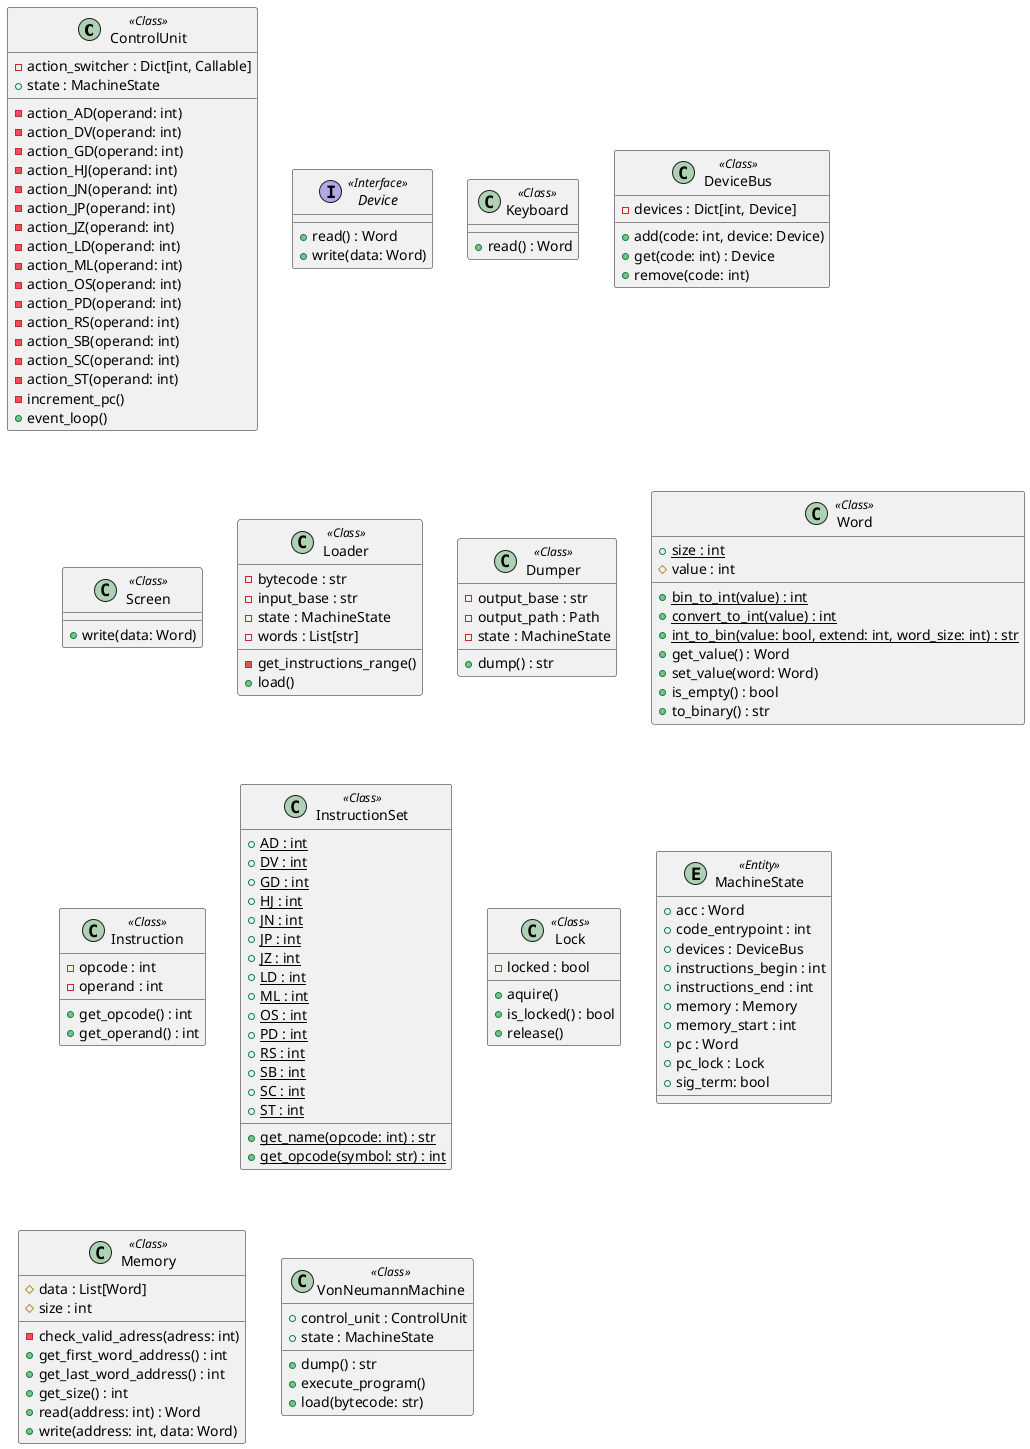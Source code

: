 @startuml classes
set namespaceSeparator none

''''''''''''''''''''''''''''''''''''''''''''''
'''''''''''''' PACKAGE: CONTROL ''''''''''''''
''''''''''''''''''''''''''''''''''''''''''''''

class "ControlUnit" as pyvnm.vm.control.ControlUnit <<Class>> {
  -action_switcher : Dict[int, Callable]
  +state : MachineState
  -action_AD(operand: int)
  -action_DV(operand: int)
  -action_GD(operand: int)
  -action_HJ(operand: int)
  -action_JN(operand: int)
  -action_JP(operand: int)
  -action_JZ(operand: int)
  -action_LD(operand: int)
  -action_ML(operand: int)
  -action_OS(operand: int)
  -action_PD(operand: int)
  -action_RS(operand: int)
  -action_SB(operand: int)
  -action_SC(operand: int)
  -action_ST(operand: int)
  -increment_pc()
  +event_loop()
}


'''''''''''''''''''''''''''''''''''''''''''''
'''''''''''''' PACKAGE: DEVICE ''''''''''''''
'''''''''''''''''''''''''''''''''''''''''''''

interface "Device" as pyvnm.vm.device.Device <<Interface>> {
  +read() : Word
  +write(data: Word)
}

class "Keyboard" as pyvnm.vm.device.Keyboard <<Class>> {
  +read() : Word
}

class "DeviceBus" as pyvnm.vm.device.DeviceBus <<Class>> {
  -devices : Dict[int, Device]
  +add(code: int, device: Device)
  +get(code: int) : Device 
  +remove(code: int)
}

class "Screen" as pyvnm.vm.device.Screen <<Class>> {
  +write(data: Word)
}


'''''''''''''''''''''''''''''''''''''''''
'''''''''''''' PACKAGE: IO ''''''''''''''
'''''''''''''''''''''''''''''''''''''''''

class "Loader" as pyvnm.vm.io.Loader <<Class>> {
  -bytecode : str
  -input_base : str
  -state : MachineState
  -words : List[str]
  -get_instructions_range()
  +load()
}

class "Dumper" as pyvnm.vm.io.Dumper <<Class>> {
  -output_base : str
  -output_path : Path
  -state : MachineState
  +dump() : str
}


''''''''''''''''''''''''''''''''''''''''''
'''''''''''''' PACKAGE: ISA ''''''''''''''
''''''''''''''''''''''''''''''''''''''''''

class "Word" as pyvnm.vm.isa.Word <<Class>> {
  +{static}size : int
  #value : int
  +{static}bin_to_int(value) : int
  +{static}convert_to_int(value) : int
  +{static}int_to_bin(value: bool, extend: int, word_size: int) : str
  +get_value() : Word
  +set_value(word: Word)
  +is_empty() : bool
  +to_binary() : str
}

class "Instruction" as pyvnm.vm.isa.Instruction <<Class>> {
  -opcode : int
  -operand : int
  +get_opcode() : int
  +get_operand() : int
  ' +{static}build(opcode: int, operand: int) : Instruction
}

class "InstructionSet" as pyvnm.vm.isa.InstructionSet <<Class>> {
  +{static}AD : int
  +{static}DV : int
  +{static}GD : int
  +{static}HJ : int
  +{static}JN : int
  +{static}JP : int
  +{static}JZ : int
  +{static}LD : int
  +{static}ML : int
  +{static}OS : int
  +{static}PD : int
  +{static}RS : int
  +{static}SB : int
  +{static}SC : int
  +{static}ST : int
  +{static}get_name(opcode: int) : str
  +{static}get_opcode(symbol: str) : int
}


'''''''''''''''''''''''''''''''''''''''''''''
'''''''''''''' PACKAGE: UTILS '''''''''''''''
'''''''''''''''''''''''''''''''''''''''''''''

class "Lock" as pyvnm.vm.utils.Lock <<Class>> {
  -locked : bool
  +aquire()
  +is_locked() : bool
  +release()
}


''''''''''''''''''''''''''''''''''''''''''''
'''''''''''''' PACKAGE: STATE ''''''''''''''
''''''''''''''''''''''''''''''''''''''''''''

entity "MachineState" as pyvnm.vm.state.MachineState <<Entity>> {
  +acc : Word
  +code_entrypoint : int
  +devices : DeviceBus
  +instructions_begin : int
  +instructions_end : int
  +memory : Memory
  +memory_start : int
  +pc : Word
  +pc_lock : Lock
  +sig_term: bool
}


'''''''''''''''''''''''''''''''''''''''''''''
'''''''''''''' PACKAGE: MEMORY ''''''''''''''
'''''''''''''''''''''''''''''''''''''''''''''

class "Memory" as pyvnm.vm.memory.Memory <<Class>> {
  #data : List[Word]
  #size : int
  -check_valid_adress(adress: int)
  +get_first_word_address() : int
  +get_last_word_address() : int
  +get_size() : int
  +read(address: int) : Word
  +write(address: int, data: Word)
}


''''''''''''''''''''''''''''''''''''''''''
'''''''''''''' PACKAGE: VNM ''''''''''''''
''''''''''''''''''''''''''''''''''''''''''

class "VonNeumannMachine" as pyvnm.vm.vnm.VonNeumannMachine <<Class>> {
  +control_unit : ControlUnit
  +state : MachineState
  +dump() : str
  +execute_program()
  +load(bytecode: str)
}
@enduml
